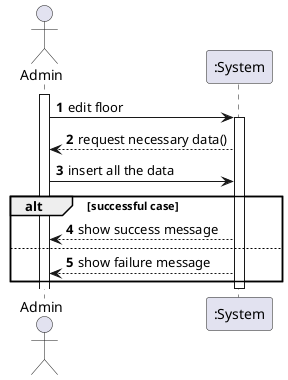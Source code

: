 @startuml
autonumber
'hide footbox
actor "Admin" as admin

participant ":System" as sys

activate admin

admin -> sys: edit floor
activate sys

sys --> admin: request necessary data()
admin -> sys : insert all the data

alt successful case
    sys --> admin: show success message
else
    sys --> admin: show failure message
end
deactivate sys
@enduml
